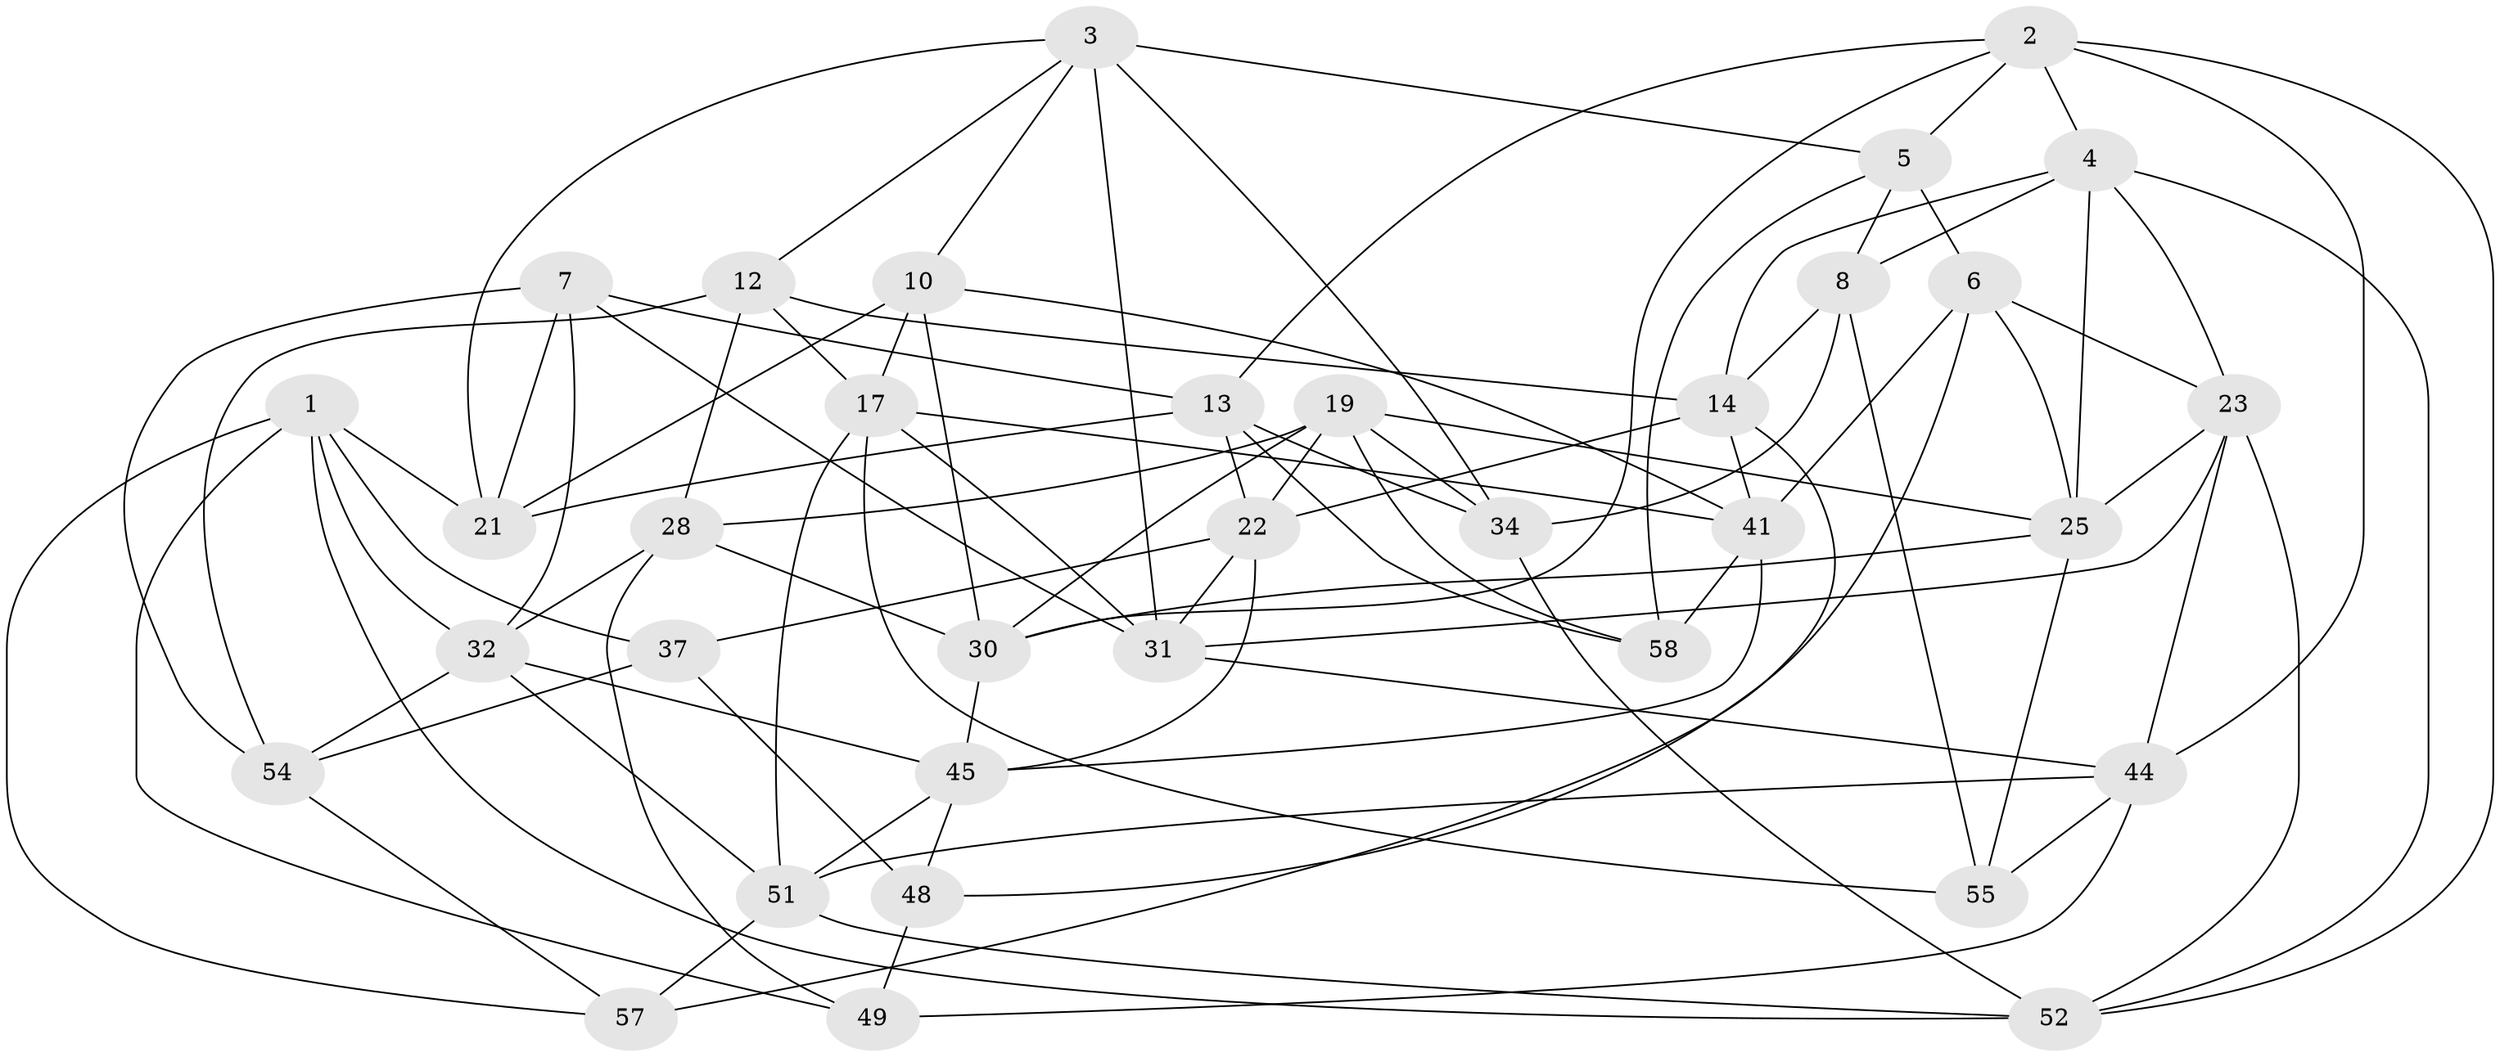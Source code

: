 // Generated by graph-tools (version 1.1) at 2025/52/02/27/25 19:52:27]
// undirected, 35 vertices, 94 edges
graph export_dot {
graph [start="1"]
  node [color=gray90,style=filled];
  1 [super="+33"];
  2 [super="+16"];
  3 [super="+20"];
  4 [super="+9"];
  5 [super="+11"];
  6 [super="+43"];
  7 [super="+42"];
  8 [super="+64"];
  10 [super="+36"];
  12 [super="+39"];
  13 [super="+18"];
  14 [super="+15"];
  17 [super="+24"];
  19 [super="+47"];
  21 [super="+35"];
  22 [super="+27"];
  23 [super="+26"];
  25 [super="+29"];
  28 [super="+46"];
  30 [super="+40"];
  31 [super="+56"];
  32 [super="+53"];
  34 [super="+38"];
  37;
  41 [super="+60"];
  44 [super="+50"];
  45 [super="+62"];
  48;
  49;
  51 [super="+61"];
  52 [super="+63"];
  54 [super="+59"];
  55;
  57;
  58;
  1 -- 49;
  1 -- 37;
  1 -- 57;
  1 -- 32;
  1 -- 21;
  1 -- 52;
  2 -- 52;
  2 -- 13;
  2 -- 5;
  2 -- 30;
  2 -- 4;
  2 -- 44;
  3 -- 10;
  3 -- 12;
  3 -- 34;
  3 -- 21;
  3 -- 5;
  3 -- 31;
  4 -- 8;
  4 -- 14;
  4 -- 23;
  4 -- 25;
  4 -- 52;
  5 -- 6 [weight=2];
  5 -- 58;
  5 -- 8;
  6 -- 48;
  6 -- 25;
  6 -- 41;
  6 -- 23;
  7 -- 32;
  7 -- 54 [weight=2];
  7 -- 21;
  7 -- 31;
  7 -- 13;
  8 -- 34 [weight=2];
  8 -- 14;
  8 -- 55;
  10 -- 17;
  10 -- 41;
  10 -- 21 [weight=2];
  10 -- 30;
  12 -- 28 [weight=2];
  12 -- 14;
  12 -- 17;
  12 -- 54;
  13 -- 34;
  13 -- 58;
  13 -- 21;
  13 -- 22;
  14 -- 57;
  14 -- 22;
  14 -- 41;
  17 -- 55;
  17 -- 41;
  17 -- 51;
  17 -- 31;
  19 -- 34;
  19 -- 30;
  19 -- 58;
  19 -- 28;
  19 -- 22;
  19 -- 25;
  22 -- 31;
  22 -- 37;
  22 -- 45;
  23 -- 44;
  23 -- 31;
  23 -- 25;
  23 -- 52;
  25 -- 30;
  25 -- 55;
  28 -- 32;
  28 -- 49;
  28 -- 30;
  30 -- 45;
  31 -- 44;
  32 -- 45;
  32 -- 54;
  32 -- 51;
  34 -- 52;
  37 -- 48;
  37 -- 54;
  41 -- 58;
  41 -- 45;
  44 -- 55;
  44 -- 49;
  44 -- 51;
  45 -- 48;
  45 -- 51;
  48 -- 49;
  51 -- 57;
  51 -- 52;
  54 -- 57;
}
